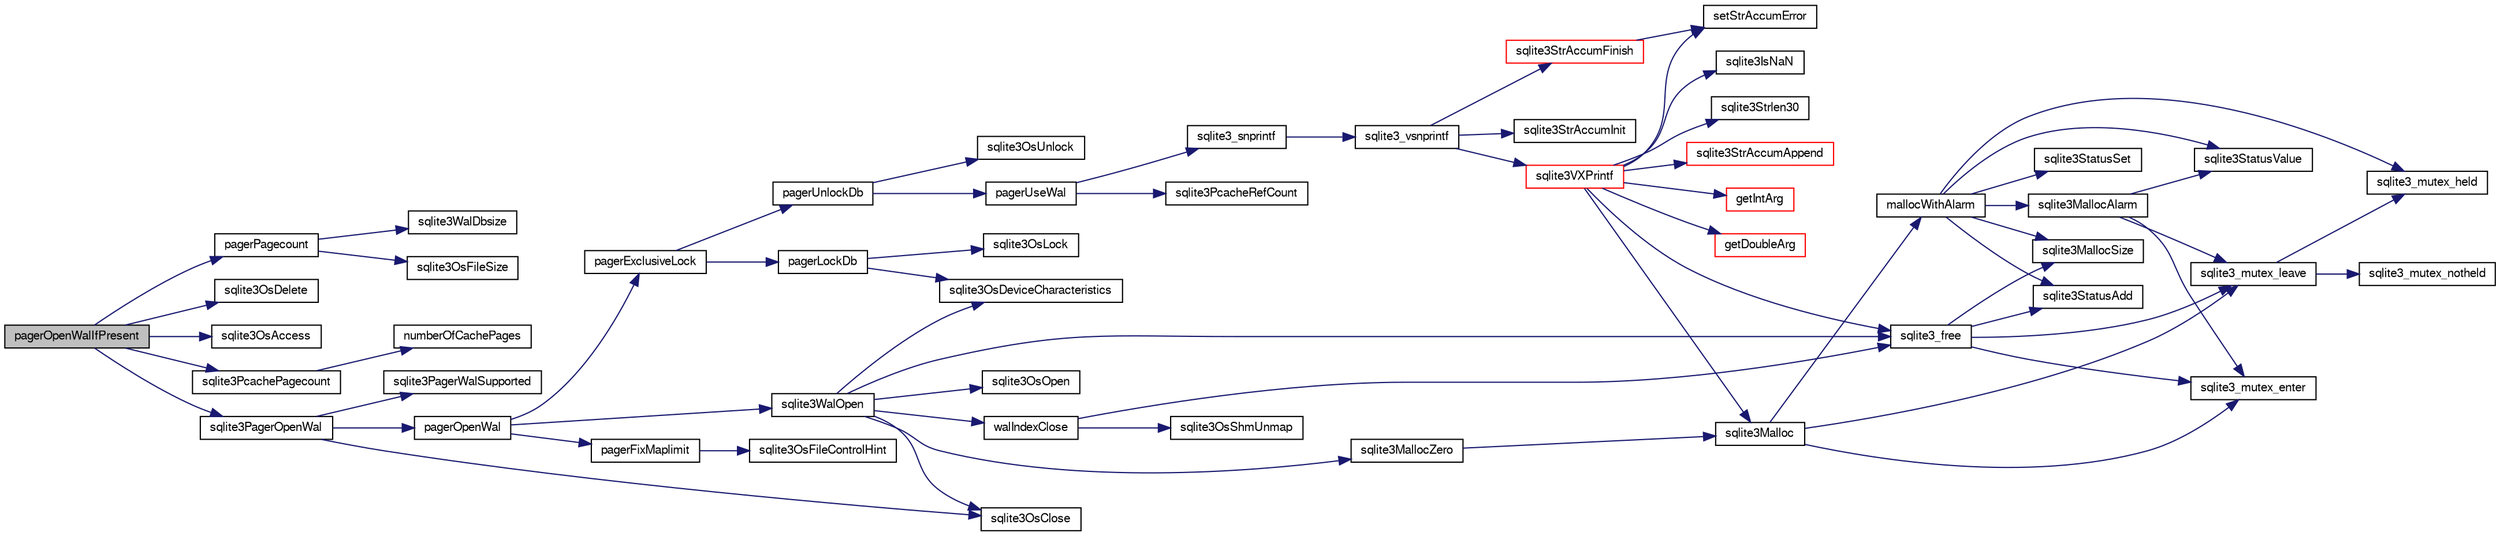 digraph "pagerOpenWalIfPresent"
{
  edge [fontname="FreeSans",fontsize="10",labelfontname="FreeSans",labelfontsize="10"];
  node [fontname="FreeSans",fontsize="10",shape=record];
  rankdir="LR";
  Node202428 [label="pagerOpenWalIfPresent",height=0.2,width=0.4,color="black", fillcolor="grey75", style="filled", fontcolor="black"];
  Node202428 -> Node202429 [color="midnightblue",fontsize="10",style="solid",fontname="FreeSans"];
  Node202429 [label="pagerPagecount",height=0.2,width=0.4,color="black", fillcolor="white", style="filled",URL="$sqlite3_8c.html#a27dd03ff27e92e9987705acf24840b28"];
  Node202429 -> Node202430 [color="midnightblue",fontsize="10",style="solid",fontname="FreeSans"];
  Node202430 [label="sqlite3WalDbsize",height=0.2,width=0.4,color="black", fillcolor="white", style="filled",URL="$sqlite3_8c.html#a7db66cd517e0085a6ce2b6387aa789b6"];
  Node202429 -> Node202431 [color="midnightblue",fontsize="10",style="solid",fontname="FreeSans"];
  Node202431 [label="sqlite3OsFileSize",height=0.2,width=0.4,color="black", fillcolor="white", style="filled",URL="$sqlite3_8c.html#a395914ef2826de6ed70e92b5d02887de"];
  Node202428 -> Node202432 [color="midnightblue",fontsize="10",style="solid",fontname="FreeSans"];
  Node202432 [label="sqlite3OsDelete",height=0.2,width=0.4,color="black", fillcolor="white", style="filled",URL="$sqlite3_8c.html#a576c2e542e46ddee19d10e75337039c0"];
  Node202428 -> Node202433 [color="midnightblue",fontsize="10",style="solid",fontname="FreeSans"];
  Node202433 [label="sqlite3OsAccess",height=0.2,width=0.4,color="black", fillcolor="white", style="filled",URL="$sqlite3_8c.html#afeb6079743f71ae6557342ff391d8ceb"];
  Node202428 -> Node202434 [color="midnightblue",fontsize="10",style="solid",fontname="FreeSans"];
  Node202434 [label="sqlite3PcachePagecount",height=0.2,width=0.4,color="black", fillcolor="white", style="filled",URL="$sqlite3_8c.html#a5d5e74b7acdd0ab46b5caaea93b9b8d4"];
  Node202434 -> Node202435 [color="midnightblue",fontsize="10",style="solid",fontname="FreeSans"];
  Node202435 [label="numberOfCachePages",height=0.2,width=0.4,color="black", fillcolor="white", style="filled",URL="$sqlite3_8c.html#a0b88ce0be99c4ea2b2098317162fb590"];
  Node202428 -> Node202436 [color="midnightblue",fontsize="10",style="solid",fontname="FreeSans"];
  Node202436 [label="sqlite3PagerOpenWal",height=0.2,width=0.4,color="black", fillcolor="white", style="filled",URL="$sqlite3_8c.html#a5e4116ab2def31c2c36e557fc6811d0d"];
  Node202436 -> Node202437 [color="midnightblue",fontsize="10",style="solid",fontname="FreeSans"];
  Node202437 [label="sqlite3PagerWalSupported",height=0.2,width=0.4,color="black", fillcolor="white", style="filled",URL="$sqlite3_8c.html#aeb293a8ae85e27f7b7a71fef3461c548"];
  Node202436 -> Node202438 [color="midnightblue",fontsize="10",style="solid",fontname="FreeSans"];
  Node202438 [label="sqlite3OsClose",height=0.2,width=0.4,color="black", fillcolor="white", style="filled",URL="$sqlite3_8c.html#aa5f0aeb27273a57c0523deaf48997533"];
  Node202436 -> Node202439 [color="midnightblue",fontsize="10",style="solid",fontname="FreeSans"];
  Node202439 [label="pagerOpenWal",height=0.2,width=0.4,color="black", fillcolor="white", style="filled",URL="$sqlite3_8c.html#acb6f84b34748805df0403a052d18eaf1"];
  Node202439 -> Node202440 [color="midnightblue",fontsize="10",style="solid",fontname="FreeSans"];
  Node202440 [label="pagerExclusiveLock",height=0.2,width=0.4,color="black", fillcolor="white", style="filled",URL="$sqlite3_8c.html#a7f978cc8af52489d388024ebf2b88112"];
  Node202440 -> Node202441 [color="midnightblue",fontsize="10",style="solid",fontname="FreeSans"];
  Node202441 [label="pagerLockDb",height=0.2,width=0.4,color="black", fillcolor="white", style="filled",URL="$sqlite3_8c.html#a667bdac69bf20203e45cd8e899790bcc"];
  Node202441 -> Node202442 [color="midnightblue",fontsize="10",style="solid",fontname="FreeSans"];
  Node202442 [label="sqlite3OsLock",height=0.2,width=0.4,color="black", fillcolor="white", style="filled",URL="$sqlite3_8c.html#ae224ca9067bc3e682180d0ecc1cd2206"];
  Node202441 -> Node202443 [color="midnightblue",fontsize="10",style="solid",fontname="FreeSans"];
  Node202443 [label="sqlite3OsDeviceCharacteristics",height=0.2,width=0.4,color="black", fillcolor="white", style="filled",URL="$sqlite3_8c.html#a251e030ce1bd2e552bc2dd66b1ac36d0"];
  Node202440 -> Node202444 [color="midnightblue",fontsize="10",style="solid",fontname="FreeSans"];
  Node202444 [label="pagerUnlockDb",height=0.2,width=0.4,color="black", fillcolor="white", style="filled",URL="$sqlite3_8c.html#a8ac54f19421c76b5045a40b42d282c32"];
  Node202444 -> Node202445 [color="midnightblue",fontsize="10",style="solid",fontname="FreeSans"];
  Node202445 [label="pagerUseWal",height=0.2,width=0.4,color="black", fillcolor="white", style="filled",URL="$sqlite3_8c.html#a31def80bfe1de9284d635ba190a5eb68"];
  Node202445 -> Node202446 [color="midnightblue",fontsize="10",style="solid",fontname="FreeSans"];
  Node202446 [label="sqlite3PcacheRefCount",height=0.2,width=0.4,color="black", fillcolor="white", style="filled",URL="$sqlite3_8c.html#adee2536d23ec9628e0883ccab03b3429"];
  Node202445 -> Node202447 [color="midnightblue",fontsize="10",style="solid",fontname="FreeSans"];
  Node202447 [label="sqlite3_snprintf",height=0.2,width=0.4,color="black", fillcolor="white", style="filled",URL="$sqlite3_8c.html#aa2695a752e971577f5784122f2013c40"];
  Node202447 -> Node202448 [color="midnightblue",fontsize="10",style="solid",fontname="FreeSans"];
  Node202448 [label="sqlite3_vsnprintf",height=0.2,width=0.4,color="black", fillcolor="white", style="filled",URL="$sqlite3_8c.html#a0862c03aea71d62847e452aa655add42"];
  Node202448 -> Node202449 [color="midnightblue",fontsize="10",style="solid",fontname="FreeSans"];
  Node202449 [label="sqlite3StrAccumInit",height=0.2,width=0.4,color="black", fillcolor="white", style="filled",URL="$sqlite3_8c.html#aabf95e113b9d54d519cd15a56215f560"];
  Node202448 -> Node202450 [color="midnightblue",fontsize="10",style="solid",fontname="FreeSans"];
  Node202450 [label="sqlite3VXPrintf",height=0.2,width=0.4,color="red", fillcolor="white", style="filled",URL="$sqlite3_8c.html#a63c25806c9bd4a2b76f9a0eb232c6bde"];
  Node202450 -> Node202451 [color="midnightblue",fontsize="10",style="solid",fontname="FreeSans"];
  Node202451 [label="sqlite3StrAccumAppend",height=0.2,width=0.4,color="red", fillcolor="white", style="filled",URL="$sqlite3_8c.html#a56664fa33def33c5a5245b623441d5e0"];
  Node202450 -> Node202723 [color="midnightblue",fontsize="10",style="solid",fontname="FreeSans"];
  Node202723 [label="getIntArg",height=0.2,width=0.4,color="red", fillcolor="white", style="filled",URL="$sqlite3_8c.html#abff258963dbd9205fb299851a64c67be"];
  Node202450 -> Node202469 [color="midnightblue",fontsize="10",style="solid",fontname="FreeSans"];
  Node202469 [label="sqlite3Malloc",height=0.2,width=0.4,color="black", fillcolor="white", style="filled",URL="$sqlite3_8c.html#a361a2eaa846b1885f123abe46f5d8b2b"];
  Node202469 -> Node202463 [color="midnightblue",fontsize="10",style="solid",fontname="FreeSans"];
  Node202463 [label="sqlite3_mutex_enter",height=0.2,width=0.4,color="black", fillcolor="white", style="filled",URL="$sqlite3_8c.html#a1c12cde690bd89f104de5cbad12a6bf5"];
  Node202469 -> Node202470 [color="midnightblue",fontsize="10",style="solid",fontname="FreeSans"];
  Node202470 [label="mallocWithAlarm",height=0.2,width=0.4,color="black", fillcolor="white", style="filled",URL="$sqlite3_8c.html#ab070d5cf8e48ec8a6a43cf025d48598b"];
  Node202470 -> Node202457 [color="midnightblue",fontsize="10",style="solid",fontname="FreeSans"];
  Node202457 [label="sqlite3_mutex_held",height=0.2,width=0.4,color="black", fillcolor="white", style="filled",URL="$sqlite3_8c.html#acf77da68932b6bc163c5e68547ecc3e7"];
  Node202470 -> Node202471 [color="midnightblue",fontsize="10",style="solid",fontname="FreeSans"];
  Node202471 [label="sqlite3StatusSet",height=0.2,width=0.4,color="black", fillcolor="white", style="filled",URL="$sqlite3_8c.html#afec7586c01fcb5ea17dc9d7725a589d9"];
  Node202470 -> Node202472 [color="midnightblue",fontsize="10",style="solid",fontname="FreeSans"];
  Node202472 [label="sqlite3StatusValue",height=0.2,width=0.4,color="black", fillcolor="white", style="filled",URL="$sqlite3_8c.html#a30b8ac296c6e200c1fa57708d52c6ef6"];
  Node202470 -> Node202473 [color="midnightblue",fontsize="10",style="solid",fontname="FreeSans"];
  Node202473 [label="sqlite3MallocAlarm",height=0.2,width=0.4,color="black", fillcolor="white", style="filled",URL="$sqlite3_8c.html#ada66988e8471d1198f3219c062377508"];
  Node202473 -> Node202472 [color="midnightblue",fontsize="10",style="solid",fontname="FreeSans"];
  Node202473 -> Node202465 [color="midnightblue",fontsize="10",style="solid",fontname="FreeSans"];
  Node202465 [label="sqlite3_mutex_leave",height=0.2,width=0.4,color="black", fillcolor="white", style="filled",URL="$sqlite3_8c.html#a5838d235601dbd3c1fa993555c6bcc93"];
  Node202465 -> Node202457 [color="midnightblue",fontsize="10",style="solid",fontname="FreeSans"];
  Node202465 -> Node202466 [color="midnightblue",fontsize="10",style="solid",fontname="FreeSans"];
  Node202466 [label="sqlite3_mutex_notheld",height=0.2,width=0.4,color="black", fillcolor="white", style="filled",URL="$sqlite3_8c.html#a83967c837c1c000d3b5adcfaa688f5dc"];
  Node202473 -> Node202463 [color="midnightblue",fontsize="10",style="solid",fontname="FreeSans"];
  Node202470 -> Node202460 [color="midnightblue",fontsize="10",style="solid",fontname="FreeSans"];
  Node202460 [label="sqlite3MallocSize",height=0.2,width=0.4,color="black", fillcolor="white", style="filled",URL="$sqlite3_8c.html#acf5d2a5f35270bafb050bd2def576955"];
  Node202470 -> Node202464 [color="midnightblue",fontsize="10",style="solid",fontname="FreeSans"];
  Node202464 [label="sqlite3StatusAdd",height=0.2,width=0.4,color="black", fillcolor="white", style="filled",URL="$sqlite3_8c.html#afa029f93586aeab4cc85360905dae9cd"];
  Node202469 -> Node202465 [color="midnightblue",fontsize="10",style="solid",fontname="FreeSans"];
  Node202450 -> Node202454 [color="midnightblue",fontsize="10",style="solid",fontname="FreeSans"];
  Node202454 [label="setStrAccumError",height=0.2,width=0.4,color="black", fillcolor="white", style="filled",URL="$sqlite3_8c.html#a3dc479a1fc8ba1ab8edfe51f8a0b102c"];
  Node202450 -> Node202724 [color="midnightblue",fontsize="10",style="solid",fontname="FreeSans"];
  Node202724 [label="getDoubleArg",height=0.2,width=0.4,color="red", fillcolor="white", style="filled",URL="$sqlite3_8c.html#a1cf25120072c85bd261983b24c12c3d9"];
  Node202450 -> Node202616 [color="midnightblue",fontsize="10",style="solid",fontname="FreeSans"];
  Node202616 [label="sqlite3IsNaN",height=0.2,width=0.4,color="black", fillcolor="white", style="filled",URL="$sqlite3_8c.html#aed4d78203877c3486765ccbc7feebb50"];
  Node202450 -> Node202536 [color="midnightblue",fontsize="10",style="solid",fontname="FreeSans"];
  Node202536 [label="sqlite3Strlen30",height=0.2,width=0.4,color="black", fillcolor="white", style="filled",URL="$sqlite3_8c.html#a3dcd80ba41f1a308193dee74857b62a7"];
  Node202450 -> Node202462 [color="midnightblue",fontsize="10",style="solid",fontname="FreeSans"];
  Node202462 [label="sqlite3_free",height=0.2,width=0.4,color="black", fillcolor="white", style="filled",URL="$sqlite3_8c.html#a6552349e36a8a691af5487999ab09519"];
  Node202462 -> Node202463 [color="midnightblue",fontsize="10",style="solid",fontname="FreeSans"];
  Node202462 -> Node202464 [color="midnightblue",fontsize="10",style="solid",fontname="FreeSans"];
  Node202462 -> Node202460 [color="midnightblue",fontsize="10",style="solid",fontname="FreeSans"];
  Node202462 -> Node202465 [color="midnightblue",fontsize="10",style="solid",fontname="FreeSans"];
  Node202448 -> Node202500 [color="midnightblue",fontsize="10",style="solid",fontname="FreeSans"];
  Node202500 [label="sqlite3StrAccumFinish",height=0.2,width=0.4,color="red", fillcolor="white", style="filled",URL="$sqlite3_8c.html#adb7f26b10ac1b847db6f000ef4c2e2ba"];
  Node202500 -> Node202454 [color="midnightblue",fontsize="10",style="solid",fontname="FreeSans"];
  Node202444 -> Node202729 [color="midnightblue",fontsize="10",style="solid",fontname="FreeSans"];
  Node202729 [label="sqlite3OsUnlock",height=0.2,width=0.4,color="black", fillcolor="white", style="filled",URL="$sqlite3_8c.html#a7e90db4b3488e8f4a29705edcb8025fe"];
  Node202439 -> Node202730 [color="midnightblue",fontsize="10",style="solid",fontname="FreeSans"];
  Node202730 [label="sqlite3WalOpen",height=0.2,width=0.4,color="black", fillcolor="white", style="filled",URL="$sqlite3_8c.html#adf4d97849e76f154717956aa9ea0e138"];
  Node202730 -> Node202481 [color="midnightblue",fontsize="10",style="solid",fontname="FreeSans"];
  Node202481 [label="sqlite3MallocZero",height=0.2,width=0.4,color="black", fillcolor="white", style="filled",URL="$sqlite3_8c.html#ab3e07a30b9b5471f9f5e8f9cb7229934"];
  Node202481 -> Node202469 [color="midnightblue",fontsize="10",style="solid",fontname="FreeSans"];
  Node202730 -> Node202731 [color="midnightblue",fontsize="10",style="solid",fontname="FreeSans"];
  Node202731 [label="sqlite3OsOpen",height=0.2,width=0.4,color="black", fillcolor="white", style="filled",URL="$sqlite3_8c.html#a12a1f3451e28f9cecd19cf0bb4f8f416"];
  Node202730 -> Node202732 [color="midnightblue",fontsize="10",style="solid",fontname="FreeSans"];
  Node202732 [label="walIndexClose",height=0.2,width=0.4,color="black", fillcolor="white", style="filled",URL="$sqlite3_8c.html#ac00a5136f28676c83a9acc6839ee4bcb"];
  Node202732 -> Node202462 [color="midnightblue",fontsize="10",style="solid",fontname="FreeSans"];
  Node202732 -> Node202733 [color="midnightblue",fontsize="10",style="solid",fontname="FreeSans"];
  Node202733 [label="sqlite3OsShmUnmap",height=0.2,width=0.4,color="black", fillcolor="white", style="filled",URL="$sqlite3_8c.html#a335f029c1b2d0ab240598081a2d3d559"];
  Node202730 -> Node202438 [color="midnightblue",fontsize="10",style="solid",fontname="FreeSans"];
  Node202730 -> Node202462 [color="midnightblue",fontsize="10",style="solid",fontname="FreeSans"];
  Node202730 -> Node202443 [color="midnightblue",fontsize="10",style="solid",fontname="FreeSans"];
  Node202439 -> Node202734 [color="midnightblue",fontsize="10",style="solid",fontname="FreeSans"];
  Node202734 [label="pagerFixMaplimit",height=0.2,width=0.4,color="black", fillcolor="white", style="filled",URL="$sqlite3_8c.html#a9f1947188e8c305d8053d69f82318762"];
  Node202734 -> Node202735 [color="midnightblue",fontsize="10",style="solid",fontname="FreeSans"];
  Node202735 [label="sqlite3OsFileControlHint",height=0.2,width=0.4,color="black", fillcolor="white", style="filled",URL="$sqlite3_8c.html#a63d0693fc056b088572daedace58e82f"];
}
